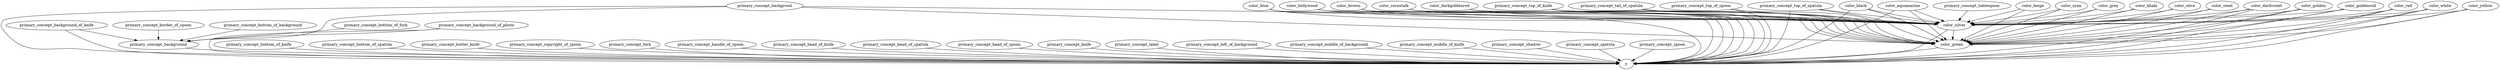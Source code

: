strict digraph  {
primary_concept_backgroud;
y;
primary_concept_background;
primary_concept_background_of_knife;
primary_concept_background_of_photo;
primary_concept_bottom_of_knife;
primary_concept_bottom_of_spatula;
primary_concept_butter_knife;
primary_concept_copyright_of_spoon;
primary_concept_fork;
primary_concept_handle_of_spoon;
primary_concept_head_of_knife;
primary_concept_head_of_spatula;
primary_concept_head_of_spoon;
primary_concept_knife;
primary_concept_label;
primary_concept_left_of_background;
primary_concept_middle_of_background;
primary_concept_middle_of_knife;
primary_concept_shadow;
primary_concept_spatula;
primary_concept_spoon;
primary_concept_tail_of_spatula;
primary_concept_top_of_knife;
primary_concept_top_of_spatula;
primary_concept_top_of_spoon;
color_aquamarine;
color_black;
color_blue;
color_bollywood;
color_brown;
color_cornstalk;
color_darkgoldenrod;
color_darkviolet;
color_golden;
color_goldenrod;
color_green;
color_red;
color_silver;
color_white;
color_yellow;
primary_concept_border_of_spoon;
primary_concept_bottom_of_background;
primary_concept_bottom_of_fork;
primary_concept_tablespoon;
color_beige;
color_cyan;
color_grey;
color_khaki;
color_olive;
color_steel;
primary_concept_backgroud -> y;
primary_concept_backgroud -> primary_concept_background;
primary_concept_backgroud -> color_green;
primary_concept_backgroud -> color_silver;
primary_concept_background -> y;
primary_concept_background_of_knife -> y;
primary_concept_background_of_knife -> primary_concept_background;
primary_concept_background_of_photo -> y;
primary_concept_background_of_photo -> primary_concept_background;
primary_concept_bottom_of_knife -> y;
primary_concept_bottom_of_spatula -> y;
primary_concept_butter_knife -> y;
primary_concept_copyright_of_spoon -> y;
primary_concept_fork -> y;
primary_concept_handle_of_spoon -> y;
primary_concept_head_of_knife -> y;
primary_concept_head_of_spatula -> y;
primary_concept_head_of_spoon -> y;
primary_concept_knife -> y;
primary_concept_label -> y;
primary_concept_left_of_background -> y;
primary_concept_middle_of_background -> y;
primary_concept_middle_of_knife -> y;
primary_concept_shadow -> y;
primary_concept_spatula -> y;
primary_concept_spoon -> y;
primary_concept_tail_of_spatula -> y;
primary_concept_tail_of_spatula -> color_green;
primary_concept_tail_of_spatula -> color_silver;
primary_concept_top_of_knife -> y;
primary_concept_top_of_knife -> color_green;
primary_concept_top_of_knife -> color_silver;
primary_concept_top_of_spatula -> y;
primary_concept_top_of_spatula -> color_green;
primary_concept_top_of_spatula -> color_silver;
primary_concept_top_of_spoon -> y;
primary_concept_top_of_spoon -> color_green;
primary_concept_top_of_spoon -> color_silver;
color_aquamarine -> y;
color_aquamarine -> color_green;
color_aquamarine -> color_silver;
color_black -> y;
color_black -> color_green;
color_black -> color_silver;
color_blue -> y;
color_blue -> color_green;
color_blue -> color_silver;
color_bollywood -> y;
color_bollywood -> color_green;
color_bollywood -> color_silver;
color_brown -> y;
color_brown -> color_green;
color_brown -> color_silver;
color_cornstalk -> y;
color_cornstalk -> color_green;
color_cornstalk -> color_silver;
color_darkgoldenrod -> y;
color_darkgoldenrod -> color_green;
color_darkgoldenrod -> color_silver;
color_darkviolet -> y;
color_darkviolet -> color_green;
color_darkviolet -> color_silver;
color_golden -> y;
color_golden -> color_green;
color_golden -> color_silver;
color_goldenrod -> y;
color_goldenrod -> color_green;
color_goldenrod -> color_silver;
color_green -> y;
color_red -> y;
color_red -> color_green;
color_red -> color_silver;
color_silver -> y;
color_silver -> color_green;
color_white -> y;
color_white -> color_green;
color_white -> color_silver;
color_yellow -> y;
color_yellow -> color_green;
color_yellow -> color_silver;
primary_concept_border_of_spoon -> primary_concept_background;
primary_concept_bottom_of_background -> primary_concept_background;
primary_concept_bottom_of_fork -> primary_concept_background;
primary_concept_tablespoon -> color_silver;
color_beige -> color_green;
color_beige -> color_silver;
color_cyan -> color_green;
color_cyan -> color_silver;
color_grey -> color_green;
color_grey -> color_silver;
color_khaki -> color_green;
color_khaki -> color_silver;
color_olive -> color_green;
color_olive -> color_silver;
color_steel -> color_green;
color_steel -> color_silver;
}
